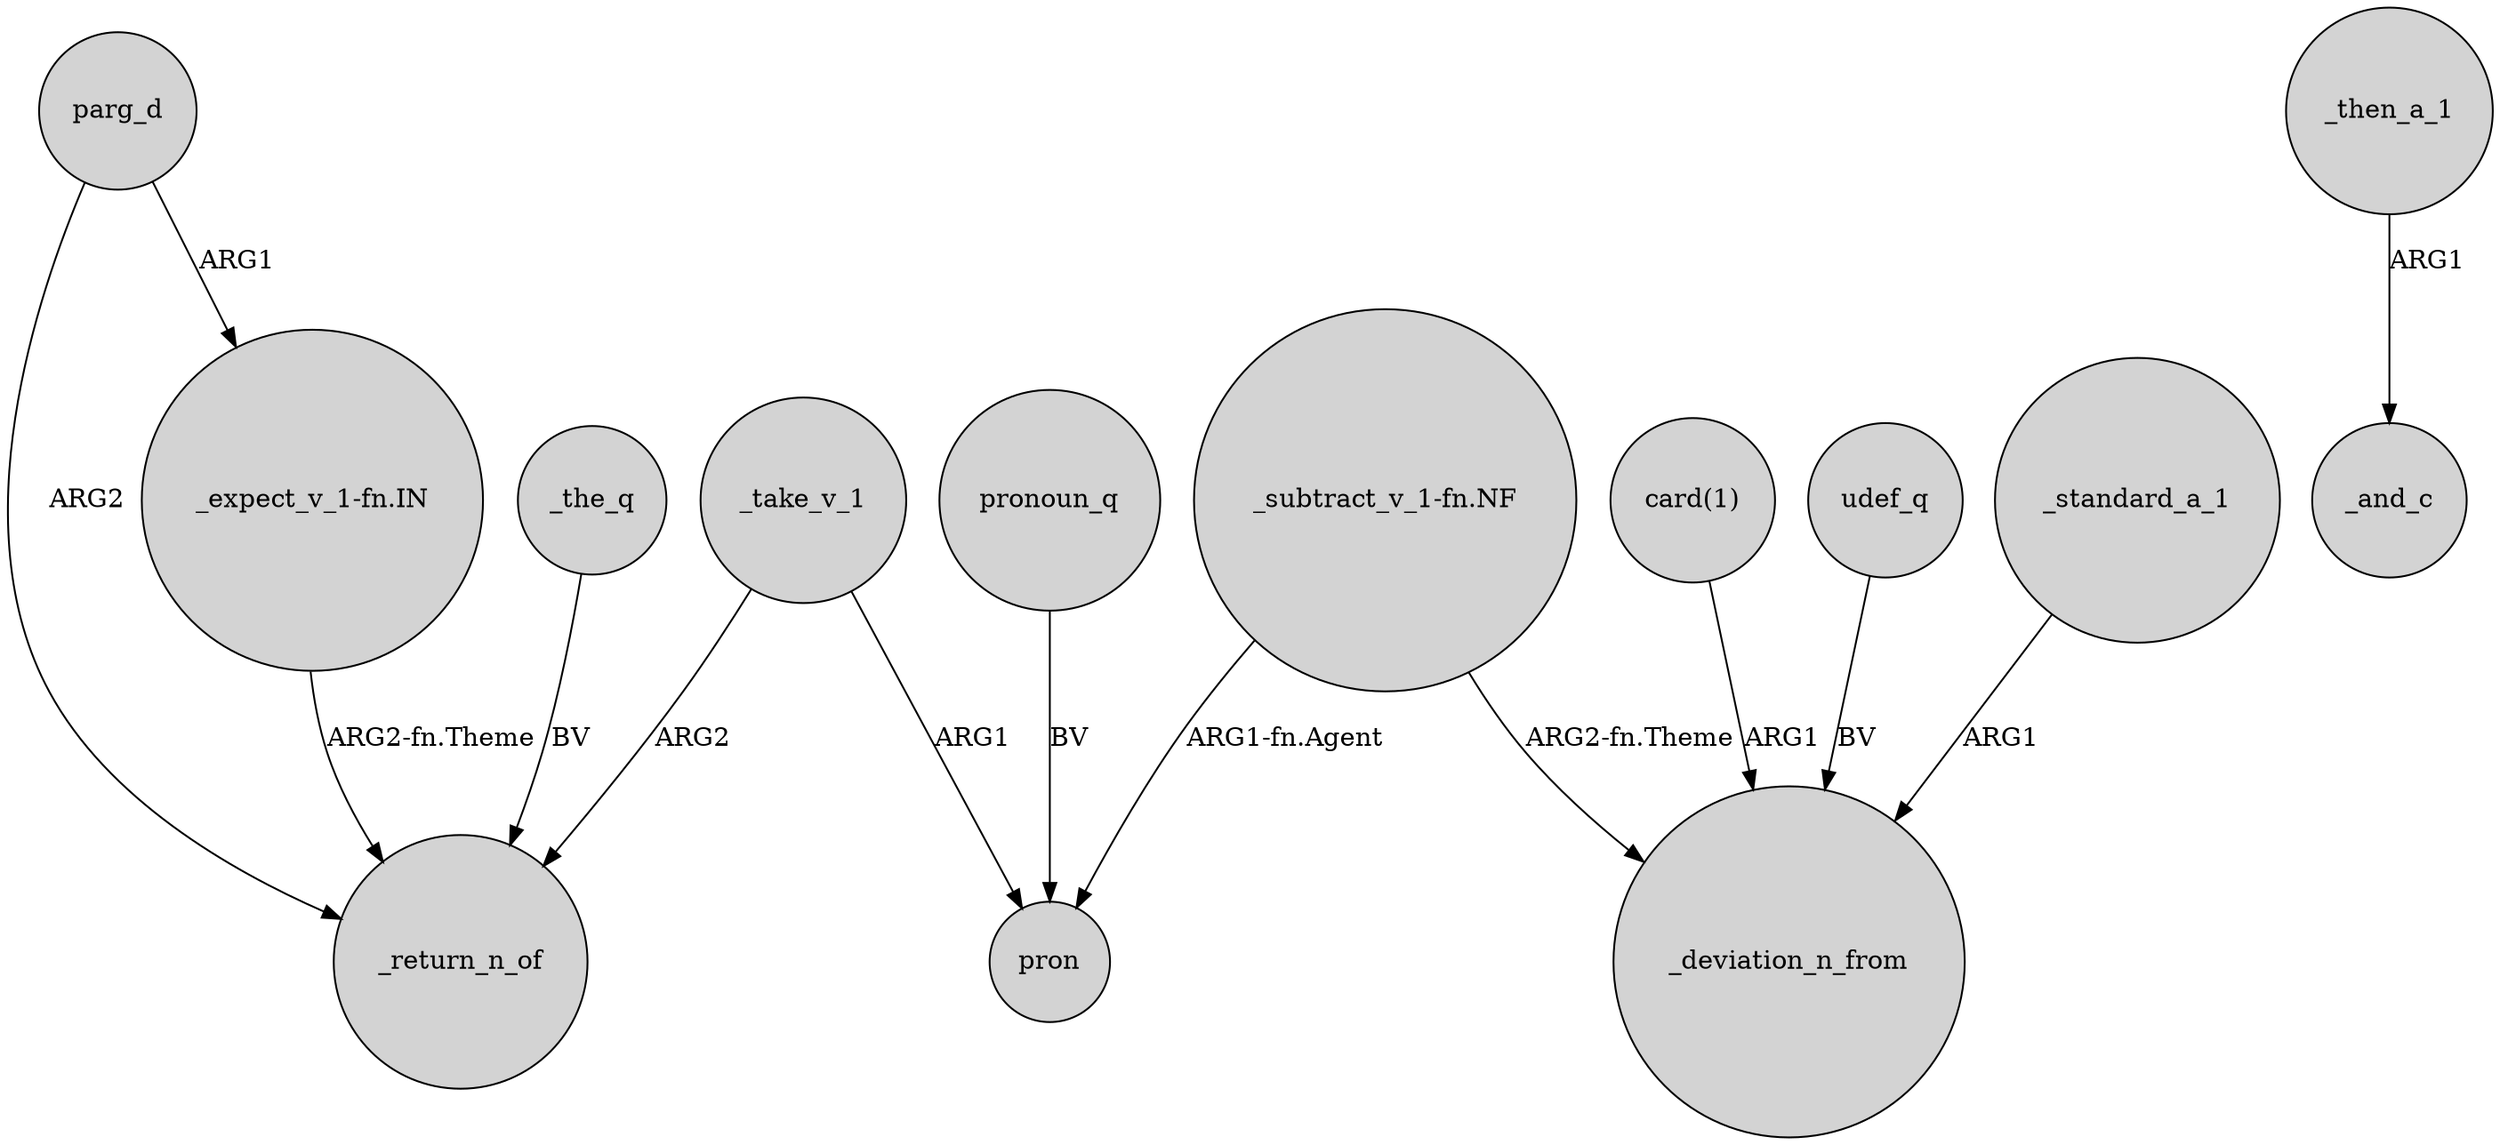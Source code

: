 digraph {
	node [shape=circle style=filled]
	"_subtract_v_1-fn.NF" -> pron [label="ARG1-fn.Agent"]
	"_expect_v_1-fn.IN" -> _return_n_of [label="ARG2-fn.Theme"]
	"card(1)" -> _deviation_n_from [label=ARG1]
	_the_q -> _return_n_of [label=BV]
	"_subtract_v_1-fn.NF" -> _deviation_n_from [label="ARG2-fn.Theme"]
	_take_v_1 -> pron [label=ARG1]
	parg_d -> "_expect_v_1-fn.IN" [label=ARG1]
	udef_q -> _deviation_n_from [label=BV]
	_standard_a_1 -> _deviation_n_from [label=ARG1]
	_take_v_1 -> _return_n_of [label=ARG2]
	parg_d -> _return_n_of [label=ARG2]
	_then_a_1 -> _and_c [label=ARG1]
	pronoun_q -> pron [label=BV]
}
